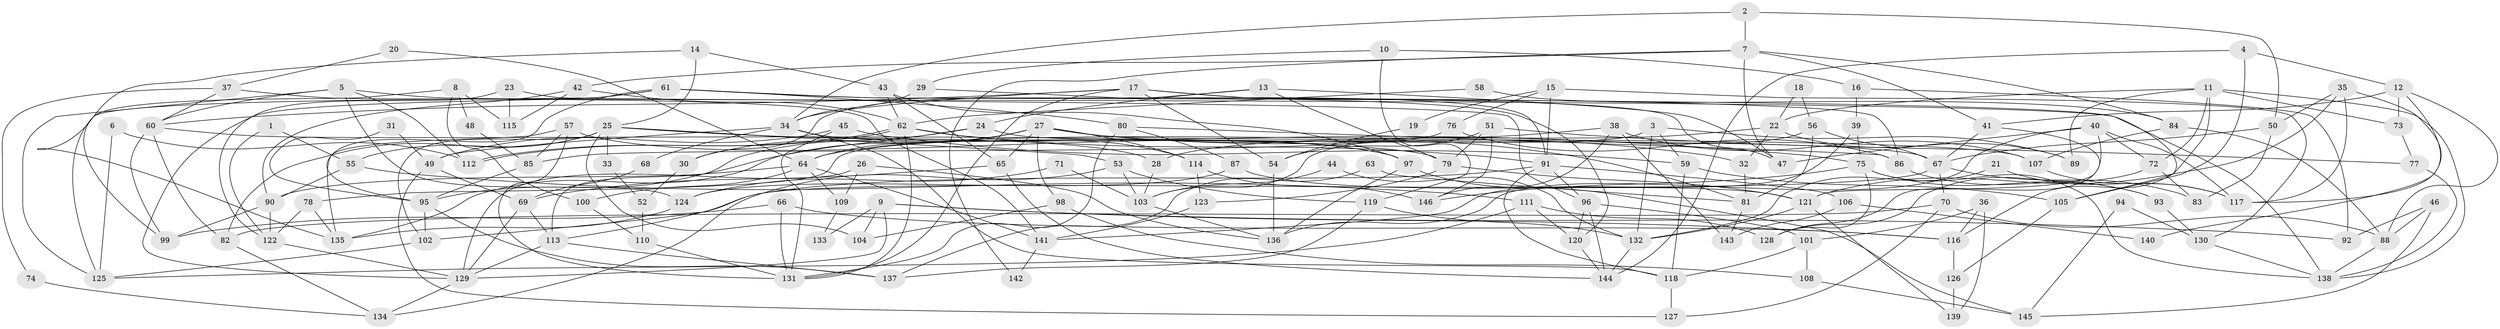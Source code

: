 // Generated by graph-tools (version 1.1) at 2025/36/03/09/25 02:36:13]
// undirected, 146 vertices, 292 edges
graph export_dot {
graph [start="1"]
  node [color=gray90,style=filled];
  1;
  2;
  3;
  4;
  5;
  6;
  7;
  8;
  9;
  10;
  11;
  12;
  13;
  14;
  15;
  16;
  17;
  18;
  19;
  20;
  21;
  22;
  23;
  24;
  25;
  26;
  27;
  28;
  29;
  30;
  31;
  32;
  33;
  34;
  35;
  36;
  37;
  38;
  39;
  40;
  41;
  42;
  43;
  44;
  45;
  46;
  47;
  48;
  49;
  50;
  51;
  52;
  53;
  54;
  55;
  56;
  57;
  58;
  59;
  60;
  61;
  62;
  63;
  64;
  65;
  66;
  67;
  68;
  69;
  70;
  71;
  72;
  73;
  74;
  75;
  76;
  77;
  78;
  79;
  80;
  81;
  82;
  83;
  84;
  85;
  86;
  87;
  88;
  89;
  90;
  91;
  92;
  93;
  94;
  95;
  96;
  97;
  98;
  99;
  100;
  101;
  102;
  103;
  104;
  105;
  106;
  107;
  108;
  109;
  110;
  111;
  112;
  113;
  114;
  115;
  116;
  117;
  118;
  119;
  120;
  121;
  122;
  123;
  124;
  125;
  126;
  127;
  128;
  129;
  130;
  131;
  132;
  133;
  134;
  135;
  136;
  137;
  138;
  139;
  140;
  141;
  142;
  143;
  144;
  145;
  146;
  1 -- 55;
  1 -- 122;
  2 -- 34;
  2 -- 7;
  2 -- 50;
  3 -- 78;
  3 -- 59;
  3 -- 89;
  3 -- 132;
  4 -- 12;
  4 -- 144;
  4 -- 105;
  5 -- 125;
  5 -- 60;
  5 -- 112;
  5 -- 124;
  5 -- 138;
  6 -- 112;
  6 -- 125;
  7 -- 42;
  7 -- 41;
  7 -- 47;
  7 -- 84;
  7 -- 142;
  8 -- 115;
  8 -- 99;
  8 -- 48;
  8 -- 100;
  9 -- 129;
  9 -- 116;
  9 -- 92;
  9 -- 104;
  9 -- 133;
  10 -- 119;
  10 -- 29;
  10 -- 16;
  11 -- 138;
  11 -- 73;
  11 -- 22;
  11 -- 72;
  11 -- 89;
  11 -- 116;
  12 -- 88;
  12 -- 117;
  12 -- 41;
  12 -- 73;
  13 -- 24;
  13 -- 47;
  13 -- 30;
  13 -- 79;
  14 -- 135;
  14 -- 43;
  14 -- 25;
  15 -- 76;
  15 -- 91;
  15 -- 19;
  15 -- 130;
  16 -- 39;
  16 -- 92;
  17 -- 47;
  17 -- 60;
  17 -- 34;
  17 -- 54;
  17 -- 86;
  17 -- 131;
  18 -- 56;
  18 -- 22;
  19 -- 54;
  20 -- 37;
  20 -- 64;
  21 -- 117;
  21 -- 132;
  22 -- 89;
  22 -- 28;
  22 -- 32;
  23 -- 122;
  23 -- 96;
  23 -- 115;
  24 -- 67;
  24 -- 113;
  24 -- 30;
  25 -- 82;
  25 -- 28;
  25 -- 33;
  25 -- 53;
  25 -- 55;
  25 -- 75;
  25 -- 102;
  25 -- 104;
  26 -- 129;
  26 -- 136;
  26 -- 109;
  27 -- 64;
  27 -- 81;
  27 -- 32;
  27 -- 65;
  27 -- 95;
  27 -- 98;
  27 -- 107;
  27 -- 114;
  27 -- 135;
  28 -- 103;
  29 -- 34;
  29 -- 91;
  30 -- 52;
  31 -- 49;
  31 -- 95;
  32 -- 81;
  33 -- 52;
  34 -- 49;
  34 -- 68;
  34 -- 97;
  34 -- 118;
  35 -- 50;
  35 -- 121;
  35 -- 117;
  35 -- 140;
  36 -- 101;
  36 -- 116;
  36 -- 139;
  37 -- 60;
  37 -- 141;
  37 -- 74;
  38 -- 107;
  38 -- 146;
  38 -- 64;
  38 -- 143;
  39 -- 141;
  39 -- 75;
  40 -- 121;
  40 -- 117;
  40 -- 47;
  40 -- 72;
  40 -- 136;
  41 -- 128;
  41 -- 67;
  42 -- 90;
  42 -- 62;
  42 -- 115;
  43 -- 62;
  43 -- 97;
  43 -- 65;
  44 -- 132;
  44 -- 103;
  45 -- 59;
  45 -- 131;
  45 -- 49;
  46 -- 88;
  46 -- 92;
  46 -- 145;
  48 -- 85;
  49 -- 69;
  49 -- 127;
  50 -- 67;
  50 -- 83;
  51 -- 146;
  51 -- 79;
  51 -- 54;
  51 -- 77;
  52 -- 110;
  53 -- 103;
  53 -- 119;
  53 -- 134;
  54 -- 136;
  55 -- 111;
  55 -- 90;
  56 -- 67;
  56 -- 103;
  56 -- 81;
  57 -- 131;
  57 -- 97;
  57 -- 85;
  57 -- 135;
  58 -- 84;
  58 -- 62;
  59 -- 118;
  59 -- 105;
  60 -- 79;
  60 -- 82;
  60 -- 99;
  61 -- 95;
  61 -- 120;
  61 -- 80;
  61 -- 105;
  61 -- 125;
  61 -- 129;
  62 -- 91;
  62 -- 112;
  62 -- 112;
  62 -- 114;
  62 -- 131;
  63 -- 81;
  63 -- 137;
  64 -- 90;
  64 -- 100;
  64 -- 109;
  64 -- 141;
  65 -- 69;
  65 -- 144;
  66 -- 116;
  66 -- 131;
  66 -- 99;
  67 -- 83;
  67 -- 70;
  67 -- 102;
  68 -- 69;
  69 -- 113;
  69 -- 129;
  70 -- 127;
  70 -- 82;
  70 -- 88;
  71 -- 124;
  71 -- 103;
  72 -- 83;
  72 -- 128;
  73 -- 77;
  74 -- 134;
  75 -- 93;
  75 -- 128;
  75 -- 138;
  75 -- 146;
  76 -- 86;
  76 -- 85;
  77 -- 138;
  78 -- 135;
  78 -- 122;
  79 -- 121;
  79 -- 123;
  80 -- 131;
  80 -- 86;
  80 -- 87;
  81 -- 143;
  82 -- 134;
  84 -- 88;
  84 -- 107;
  85 -- 95;
  86 -- 93;
  87 -- 124;
  87 -- 121;
  88 -- 138;
  90 -- 99;
  90 -- 122;
  91 -- 118;
  91 -- 96;
  91 -- 106;
  91 -- 113;
  93 -- 130;
  94 -- 130;
  94 -- 145;
  95 -- 102;
  95 -- 137;
  96 -- 144;
  96 -- 120;
  96 -- 101;
  97 -- 136;
  97 -- 145;
  98 -- 104;
  98 -- 108;
  100 -- 110;
  101 -- 108;
  101 -- 118;
  102 -- 125;
  103 -- 136;
  105 -- 126;
  106 -- 143;
  106 -- 140;
  107 -- 117;
  108 -- 145;
  109 -- 133;
  110 -- 131;
  111 -- 125;
  111 -- 128;
  111 -- 120;
  113 -- 129;
  113 -- 137;
  114 -- 123;
  114 -- 146;
  116 -- 126;
  118 -- 127;
  119 -- 137;
  119 -- 132;
  120 -- 144;
  121 -- 132;
  121 -- 139;
  122 -- 129;
  123 -- 141;
  124 -- 135;
  126 -- 139;
  129 -- 134;
  130 -- 138;
  132 -- 144;
  141 -- 142;
}
